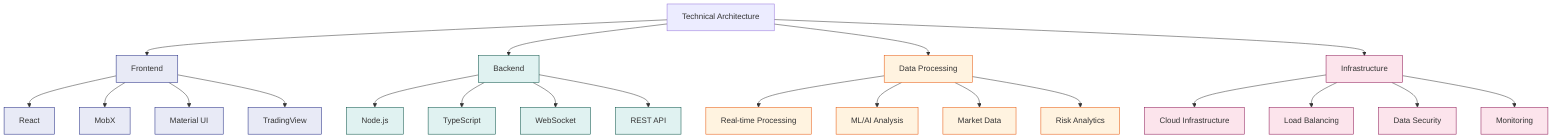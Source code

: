 graph TB
    A[Technical Architecture] --> B[Frontend]
    A --> C[Backend]
    A --> D[Data Processing]
    A --> E[Infrastructure]

    B --> B1[React]
    B --> B2[MobX]
    B --> B3[Material UI]
    B --> B4[TradingView]

    C --> C1[Node.js]
    C --> C2[TypeScript]
    C --> C3[WebSocket]
    C --> C4[REST API]

    D --> D1[Real-time Processing]
    D --> D2[ML/AI Analysis]
    D --> D3[Market Data]
    D --> D4[Risk Analytics]

    E --> E1[Cloud Infrastructure]
    E --> E2[Load Balancing]
    E --> E3[Data Security]
    E --> E4[Monitoring]

    classDef frontend fill:#e8eaf6,stroke:#1a237e
    classDef backend fill:#e0f2f1,stroke:#004d40
    classDef data fill:#fff3e0,stroke:#e65100
    classDef infra fill:#fce4ec,stroke:#880e4f
    
    class B,B1,B2,B3,B4 frontend
    class C,C1,C2,C3,C4 backend
    class D,D1,D2,D3,D4 data
    class E,E1,E2,E3,E4 infra